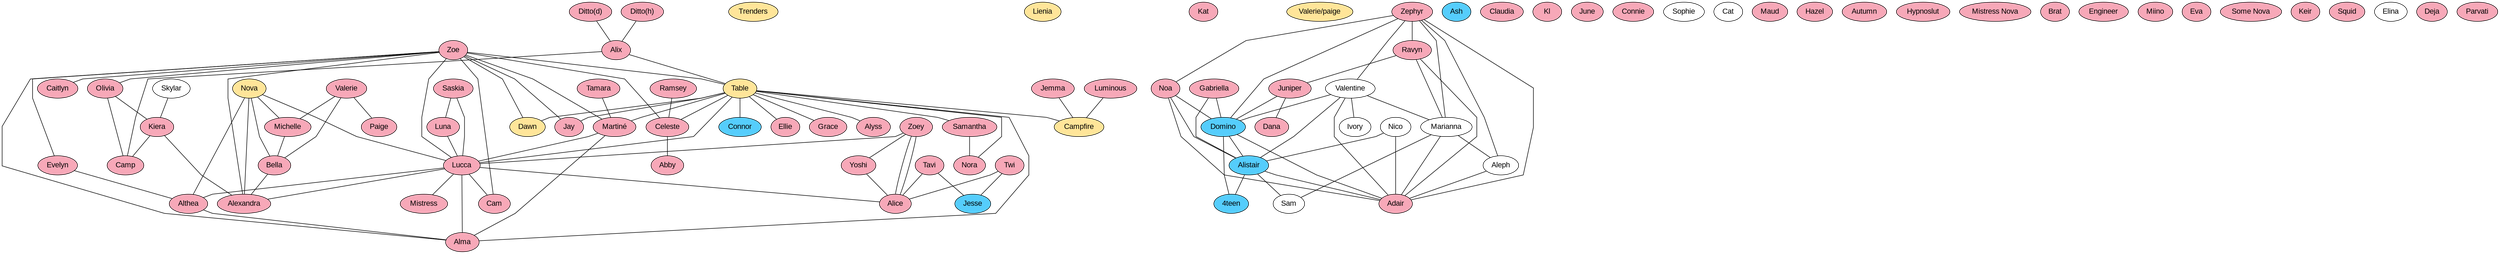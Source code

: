 digraph G {
  graph [ splines = "polyline", bgcolor = "#00000000", compound =true ];
  "Martiné" [ color = "black", fillcolor = "#F7A8B8", style = "filled", shape =ellipse, fontname = "arial", label = "Martiné" ];
  "Saskia" [ color = "black", fillcolor = "#F7A8B8", style = "filled", shape =ellipse, fontname = "arial", label = "Saskia" ];
  "Althea" [ color = "black", fillcolor = "#F7A8B8", style = "filled", shape =ellipse, fontname = "arial", label = "Althea" ];
  "Zoey" [ color = "black", fillcolor = "#F7A8B8", style = "filled", shape =ellipse, fontname = "arial", label = "Zoey" ];
  "Twi" [ color = "black", fillcolor = "#F7A8B8", style = "filled", shape =ellipse, fontname = "arial", label = "Twi" ];
  "Ellie" [ color = "black", fillcolor = "#F7A8B8", style = "filled", shape =ellipse, fontname = "arial", label = "Ellie" ];
  "Tamara" [ color = "black", fillcolor = "#F7A8B8", style = "filled", shape =ellipse, fontname = "arial", label = "Tamara" ];
  "Table" [ color = "black", fillcolor = "#FFE599", style = "filled", shape =ellipse, fontname = "arial", label = "Table" ];
  "Trenders" [ color = "black", fillcolor = "#FFE599", style = "filled", shape =ellipse, fontname = "arial", label = "Trenders" ];
  "Dawn" [ color = "black", fillcolor = "#FFE599", style = "filled", shape =ellipse, fontname = "arial", label = "Dawn" ];
  "Lienia" [ color = "black", fillcolor = "#FFE599", style = "filled", shape =ellipse, fontname = "arial", label = "Lienia" ];
  "Kat" [ color = "black", fillcolor = "#F7A8B8", style = "filled", shape =ellipse, fontname = "arial", label = "Kat" ];
  "Grace" [ color = "black", fillcolor = "#F7A8B8", style = "filled", shape =ellipse, fontname = "arial", label = "Grace" ];
  "Alyss" [ color = "black", fillcolor = "#F7A8B8", style = "filled", shape =ellipse, fontname = "arial", label = "Alyss" ];
  "Jesse" [ color = "black", fillcolor = "#55CDFC", style = "filled", shape =ellipse, fontname = "arial", label = "Jesse" ];
  "Lucca" [ color = "black", fillcolor = "#F7A8B8", style = "filled", shape =ellipse, fontname = "arial", label = "Lucca" ];
  "Luminous" [ color = "black", fillcolor = "#F7A8B8", style = "filled", shape =ellipse, fontname = "arial", label = "Luminous" ];
  "Nora" [ color = "black", fillcolor = "#F7A8B8", style = "filled", shape =ellipse, fontname = "arial", label = "Nora" ];
  "Zoe" [ color = "black", fillcolor = "#F7A8B8", style = "filled", shape =ellipse, fontname = "arial", label = "Zoe" ];
  "Alma" [ color = "black", fillcolor = "#F7A8B8", style = "filled", shape =ellipse, fontname = "arial", label = "Alma" ];
  "Bella" [ color = "black", fillcolor = "#F7A8B8", style = "filled", shape =ellipse, fontname = "arial", label = "Bella" ];
  "Nova" [ color = "black", fillcolor = "#FFE599", style = "filled", shape =ellipse, fontname = "arial", label = "Nova" ];
  "Alice" [ color = "black", fillcolor = "#F7A8B8", style = "filled", shape =ellipse, fontname = "arial", label = "Alice" ];
  "Yoshi" [ color = "black", fillcolor = "#F7A8B8", style = "filled", shape =ellipse, fontname = "arial", label = "Yoshi" ];
  "Michelle" [ color = "black", fillcolor = "#F7A8B8", style = "filled", shape =ellipse, fontname = "arial", label = "Michelle" ];
  "Samantha" [ color = "black", fillcolor = "#F7A8B8", style = "filled", shape =ellipse, fontname = "arial", label = "Samantha" ];
  "Jay" [ color = "black", fillcolor = "#F7A8B8", style = "filled", shape =ellipse, fontname = "arial", label = "Jay" ];
  "Celeste" [ color = "black", fillcolor = "#F7A8B8", style = "filled", shape =ellipse, fontname = "arial", label = "Celeste" ];
  "Abby" [ color = "black", fillcolor = "#F7A8B8", style = "filled", shape =ellipse, fontname = "arial", label = "Abby" ];
  "Ramsey" [ color = "black", fillcolor = "#F7A8B8", style = "filled", shape =ellipse, fontname = "arial", label = "Ramsey" ];
  "Evelyn" [ color = "black", fillcolor = "#F7A8B8", style = "filled", shape =ellipse, fontname = "arial", label = "Evelyn" ];
  "Cam" [ color = "black", fillcolor = "#F7A8B8", style = "filled", shape =ellipse, fontname = "arial", label = "Cam" ];
  "Skylar" [ color = "black", fillcolor = "#FFFFFF", style = "filled", shape =ellipse, fontname = "arial", label = "Skylar" ];
  "Jemma" [ color = "black", fillcolor = "#F7A8B8", style = "filled", shape =ellipse, fontname = "arial", label = "Jemma" ];
  "Valerie/paige" [ color = "black", fillcolor = "#FFE599", style = "filled", shape =ellipse, fontname = "arial", label = "Valerie/paige" ];
  "Campfire" [ color = "black", fillcolor = "#FFE599", style = "filled", shape =ellipse, fontname = "arial", label = "Campfire" ];
  "Alexandra" [ color = "black", fillcolor = "#F7A8B8", style = "filled", shape =ellipse, fontname = "arial", label = "Alexandra" ];
  "Dana" [ color = "black", fillcolor = "#F7A8B8", style = "filled", shape =ellipse, fontname = "arial", label = "Dana" ];
  "Connor" [ color = "black", fillcolor = "#55CDFC", style = "filled", shape =ellipse, fontname = "arial", label = "Connor" ];
  "Juniper" [ color = "black", fillcolor = "#F7A8B8", style = "filled", shape =ellipse, fontname = "arial", label = "Juniper" ];
  "Kiera" [ color = "black", fillcolor = "#F7A8B8", style = "filled", shape =ellipse, fontname = "arial", label = "Kiera" ];
  "Camp" [ color = "black", fillcolor = "#F7A8B8", style = "filled", shape =ellipse, fontname = "arial", label = "Camp" ];
  "Ravyn" [ color = "black", fillcolor = "#F7A8B8", style = "filled", shape =ellipse, fontname = "arial", label = "Ravyn" ];
  "Domino" [ color = "black", fillcolor = "#55CDFC", style = "filled", shape =ellipse, fontname = "arial", label = "Domino" ];
  "Noa" [ color = "black", fillcolor = "#F7A8B8", style = "filled", shape =ellipse, fontname = "arial", label = "Noa" ];
  "Mistress" [ color = "black", fillcolor = "#F7A8B8", style = "filled", shape =ellipse, fontname = "arial", label = "Mistress" ];
  "Alix" [ color = "black", fillcolor = "#F7A8B8", style = "filled", shape =ellipse, fontname = "arial", label = "Alix" ];
  "Ditto(d)" [ color = "black", fillcolor = "#F7A8B8", style = "filled", shape =ellipse, fontname = "arial", label = "Ditto(d)" ];
  "Ditto(h)" [ color = "black", fillcolor = "#F7A8B8", style = "filled", shape =ellipse, fontname = "arial", label = "Ditto(h)" ];
  "Ash" [ color = "black", fillcolor = "#55CDFC", style = "filled", shape =ellipse, fontname = "arial", label = "Ash" ];
  "Claudia" [ color = "black", fillcolor = "#F7A8B8", style = "filled", shape =ellipse, fontname = "arial", label = "Claudia" ];
  "Kl" [ color = "black", fillcolor = "#F7A8B8", style = "filled", shape =ellipse, fontname = "arial", label = "Kl" ];
  "June" [ color = "black", fillcolor = "#F7A8B8", style = "filled", shape =ellipse, fontname = "arial", label = "June" ];
  "Connie" [ color = "black", fillcolor = "#F7A8B8", style = "filled", shape =ellipse, fontname = "arial", label = "Connie" ];
  "Sophie" [ color = "black", fillcolor = "#FFFFFF", style = "filled", shape =ellipse, fontname = "arial", label = "Sophie" ];
  "Cat" [ color = "black", fillcolor = "#FFFFFF", style = "filled", shape =ellipse, fontname = "arial", label = "Cat" ];
  "Maud" [ color = "black", fillcolor = "#F7A8B8", style = "filled", shape =ellipse, fontname = "arial", label = "Maud" ];
  "Hazel" [ color = "black", fillcolor = "#F7A8B8", style = "filled", shape =ellipse, fontname = "arial", label = "Hazel" ];
  "Autumn" [ color = "black", fillcolor = "#F7A8B8", style = "filled", shape =ellipse, fontname = "arial", label = "Autumn" ];
  "Hypnoslut" [ color = "black", fillcolor = "#F7A8B8", style = "filled", shape =ellipse, fontname = "arial", label = "Hypnoslut" ];
  "Mistress Nova" [ color = "black", fillcolor = "#F7A8B8", style = "filled", shape =ellipse, fontname = "arial", label = "Mistress Nova" ];
  "Brat" [ color = "black", fillcolor = "#F7A8B8", style = "filled", shape =ellipse, fontname = "arial", label = "Brat" ];
  "Engineer" [ color = "black", fillcolor = "#F7A8B8", style = "filled", shape =ellipse, fontname = "arial", label = "Engineer" ];
  "Valerie" [ color = "black", fillcolor = "#F7A8B8", style = "filled", shape =ellipse, fontname = "arial", label = "Valerie" ];
  "Paige" [ color = "black", fillcolor = "#F7A8B8", style = "filled", shape =ellipse, fontname = "arial", label = "Paige" ];
  "Alistair" [ color = "black", fillcolor = "#55CDFC", style = "filled", shape =ellipse, fontname = "arial", label = "Alistair" ];
  "4teen" [ color = "black", fillcolor = "#55CDFC", style = "filled", shape =ellipse, fontname = "arial", label = "4teen" ];
  "Sam" [ color = "black", fillcolor = "#FFFFFF", style = "filled", shape =ellipse, fontname = "arial", label = "Sam" ];
  "Marianna" [ color = "black", fillcolor = "#FFFFFF", style = "filled", shape =ellipse, fontname = "arial", label = "Marianna" ];
  "Olivia" [ color = "black", fillcolor = "#F7A8B8", style = "filled", shape =ellipse, fontname = "arial", label = "Olivia" ];
  "Caitlyn" [ color = "black", fillcolor = "#F7A8B8", style = "filled", shape =ellipse, fontname = "arial", label = "Caitlyn" ];
  "Tavi" [ color = "black", fillcolor = "#F7A8B8", style = "filled", shape =ellipse, fontname = "arial", label = "Tavi" ];
  "Luna" [ color = "black", fillcolor = "#F7A8B8", style = "filled", shape =ellipse, fontname = "arial", label = "Luna" ];
  "Miino" [ color = "black", fillcolor = "#F7A8B8", style = "filled", shape =ellipse, fontname = "arial", label = "Miino" ];
  "Adair" [ color = "black", fillcolor = "#F7A8B8", style = "filled", shape =ellipse, fontname = "arial", label = "Adair" ];
  "Zephyr" [ color = "black", fillcolor = "#F7A8B8", style = "filled", shape =ellipse, fontname = "arial", label = "Zephyr" ];
  "Valentine" [ color = "black", fillcolor = "#FFFFFF", style = "filled", shape =ellipse, fontname = "arial", label = "Valentine" ];
  "Aleph" [ color = "black", fillcolor = "#FFFFFF", style = "filled", shape =ellipse, fontname = "arial", label = "Aleph" ];
  "Eva" [ color = "black", fillcolor = "#F7A8B8", style = "filled", shape =ellipse, fontname = "arial", label = "Eva" ];
  "Nico" [ color = "black", fillcolor = "#FFFFFF", style = "filled", shape =ellipse, fontname = "arial", label = "Nico" ];
  "Ivory" [ color = "black", fillcolor = "#FFFFFF", style = "filled", shape =ellipse, fontname = "arial", label = "Ivory" ];
  "Some Nova" [ color = "black", fillcolor = "#F7A8B8", style = "filled", shape =ellipse, fontname = "arial", label = "Some Nova" ];
  "Gabriella" [ color = "black", fillcolor = "#F7A8B8", style = "filled", shape =ellipse, fontname = "arial", label = "Gabriella" ];
  "Keir" [ color = "black", fillcolor = "#F7A8B8", style = "filled", shape =ellipse, fontname = "arial", label = "Keir" ];
  "Squid" [ color = "black", fillcolor = "#F7A8B8", style = "filled", shape =ellipse, fontname = "arial", label = "Squid" ];
  "Elina" [ color = "black", fillcolor = "#FFFFFF", style = "filled", shape =ellipse, fontname = "arial", label = "Elina" ];
  "Deja" [ color = "black", fillcolor = "#F7A8B8", style = "filled", shape =ellipse, fontname = "arial", label = "Deja" ];
  "Parvati" [ color = "black", fillcolor = "#F7A8B8", style = "filled", shape =ellipse, fontname = "arial", label = "Parvati" ];
  "Lucca" -> "Mistress" [ arrowhead =none ];
  "Olivia" -> "Camp" [ arrowhead =none ];
  "Olivia" -> "Kiera" [ arrowhead =none ];
  "Skylar" -> "Kiera" [ arrowhead =none ];
  "Juniper" -> "Domino" [ arrowhead =none ];
  "Kiera" -> "Camp" [ arrowhead =none ];
  "Alix" -> "Camp" [ arrowhead =none ];
  "Ditto(h)" -> "Alix" [ arrowhead =none ];
  "Ditto(d)" -> "Alix" [ arrowhead =none ];
  "Valerie" -> "Paige" [ arrowhead =none ];
  "Domino" -> "Alistair" [ arrowhead =none ];
  "Domino" -> "4teen" [ arrowhead =none ];
  "Alistair" -> "Sam" [ arrowhead =none ];
  "Marianna" -> "Sam" [ arrowhead =none ];
  "Domino" -> "Adair" [ arrowhead =none ];
  "Zephyr" -> "Domino" [ arrowhead =none ];
  "Noa" -> "Domino" [ arrowhead =none ];
  "Valentine" -> "Ivory" [ arrowhead =none ];
  "Valentine" -> "Domino" [ arrowhead =none ];
  "Alistair" -> "Adair" [ arrowhead =none ];
  "Aleph" -> "Adair" [ arrowhead =none ];
  "Zephyr" -> "Ravyn" [ arrowhead =none ];
  "Zephyr" -> "Marianna" [ arrowhead =none ];
  "Valentine" -> "Marianna" [ arrowhead =none ];
  "Zephyr" -> "Noa" [ arrowhead =none ];
  "Noa" -> "Alistair" [ arrowhead =none ];
  "Nico" -> "Adair" [ arrowhead =none ];
  "Valentine" -> "Adair" [ arrowhead =none ];
  "Lucca" -> "Alma" [ arrowhead =none ];
  "Zoe" -> "Lucca" [ arrowhead =none ];
  "Zoe" -> "Alma" [ arrowhead =none ];
  "Nova" -> "Bella" [ arrowhead =none ];
  "Yoshi" -> "Alice" [ arrowhead =none ];
  "Lucca" -> "Alice" [ arrowhead =none ];
  "Michelle" -> "Bella" [ arrowhead =none ];
  "Samantha" -> "Nora" [ arrowhead =none ];
  "Zoe" -> "Jay" [ arrowhead =none ];
  "Nova" -> "Lucca" [ arrowhead =none ];
  "Zoe" -> "Celeste" [ arrowhead =none ];
  "Celeste" -> "Abby" [ arrowhead =none ];
  "Ramsey" -> "Celeste" [ arrowhead =none ];
  "Nova" -> "Michelle" [ arrowhead =none ];
  "Zoe" -> "Evelyn" [ arrowhead =none ];
  "Lucca" -> "Cam" [ arrowhead =none ];
  "Zoe" -> "Cam" [ arrowhead =none ];
  "Martiné" -> "Lucca" [ arrowhead =none ];
  "Saskia" -> "Lucca" [ arrowhead =none ];
  "Martiné" -> "Alma" [ arrowhead =none ];
  "Lucca" -> "Althea" [ arrowhead =none ];
  "Nova" -> "Althea" [ arrowhead =none ];
  "Table" -> "Martiné" [ arrowhead =none ];
  "Table" -> "Alma" [ arrowhead =none ];
  "Zoe" -> "Martiné" [ arrowhead =none ];
  "Zoey" -> "Alice" [ arrowhead =none ];
  "Zoey" -> "Yoshi" [ arrowhead =none ];
  "Zoey" -> "Lucca" [ arrowhead =none ];
  "Twi" -> "Alice" [ arrowhead =none ];
  "Table" -> "Ellie" [ arrowhead =none ];
  "Table" -> "Samantha" [ arrowhead =none ];
  "Zoey" -> "Alice" [ arrowhead =none ];
  "Tamara" -> "Martiné" [ arrowhead =none ];
  "Table" -> "Jay" [ arrowhead =none ];
  "Table" -> "Celeste" [ arrowhead =none ];
  "Evelyn" -> "Althea" [ arrowhead =none ];
  "Zoe" -> "Dawn" [ arrowhead =none ];
  "Ravyn" -> "Marianna" [ arrowhead =none ];
  "Gabriella" -> "Domino" [ arrowhead =none ];
  "Gabriella" -> "Alistair" [ arrowhead =none ];
  "Marianna" -> "Aleph" [ arrowhead =none ];
  "Zephyr" -> "Aleph" [ arrowhead =none ];
  "Zephyr" -> "Adair" [ arrowhead =none ];
  "Zephyr" -> "Valentine" [ arrowhead =none ];
  "Noa" -> "Adair" [ arrowhead =none ];
  "Alistair" -> "4teen" [ arrowhead =none ];
  "Nico" -> "Alistair" [ arrowhead =none ];
  "Valentine" -> "Alistair" [ arrowhead =none ];
  "Marianna" -> "Adair" [ arrowhead =none ];
  "Ravyn" -> "Adair" [ arrowhead =none ];
  "Table" -> "Lucca" [ arrowhead =none ];
  "Table" -> "Nora" [ arrowhead =none ];
  "Zoe" -> "Table" [ arrowhead =none ];
  "Althea" -> "Alma" [ arrowhead =none ];
  "Table" -> "Grace" [ arrowhead =none ];
  "Table" -> "Campfire" [ arrowhead =none ];
  "Table" -> "Connor" [ arrowhead =none ];
  "Table" -> "Dawn" [ arrowhead =none ];
  "Tavi" -> "Jesse" [ arrowhead =none ];
  "Twi" -> "Jesse" [ arrowhead =none ];
  "Table" -> "Alyss" [ arrowhead =none ];
  "Saskia" -> "Luna" [ arrowhead =none ];
  "Alix" -> "Table" [ arrowhead =none ];
  "Valerie" -> "Michelle" [ arrowhead =none ];
  "Valerie" -> "Bella" [ arrowhead =none ];
  "Kiera" -> "Alexandra" [ arrowhead =none ];
  "Juniper" -> "Dana" [ arrowhead =none ];
  "Ravyn" -> "Juniper" [ arrowhead =none ];
  "Bella" -> "Alexandra" [ arrowhead =none ];
  "Zoe" -> "Alexandra" [ arrowhead =none ];
  "Luminous" -> "Campfire" [ arrowhead =none ];
  "Nova" -> "Alexandra" [ arrowhead =none ];
  "Zoe" -> "Olivia" [ arrowhead =none ];
  "Zoe" -> "Caitlyn" [ arrowhead =none ];
  "Lucca" -> "Alexandra" [ arrowhead =none ];
  "Tavi" -> "Alice" [ arrowhead =none ];
  "Jemma" -> "Campfire" [ arrowhead =none ];
  "Luna" -> "Lucca" [ arrowhead =none ];
}
